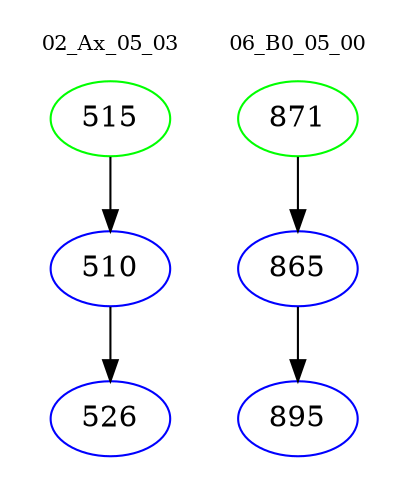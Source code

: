 digraph{
subgraph cluster_0 {
color = white
label = "02_Ax_05_03";
fontsize=10;
T0_515 [label="515", color="green"]
T0_515 -> T0_510 [color="black"]
T0_510 [label="510", color="blue"]
T0_510 -> T0_526 [color="black"]
T0_526 [label="526", color="blue"]
}
subgraph cluster_1 {
color = white
label = "06_B0_05_00";
fontsize=10;
T1_871 [label="871", color="green"]
T1_871 -> T1_865 [color="black"]
T1_865 [label="865", color="blue"]
T1_865 -> T1_895 [color="black"]
T1_895 [label="895", color="blue"]
}
}
